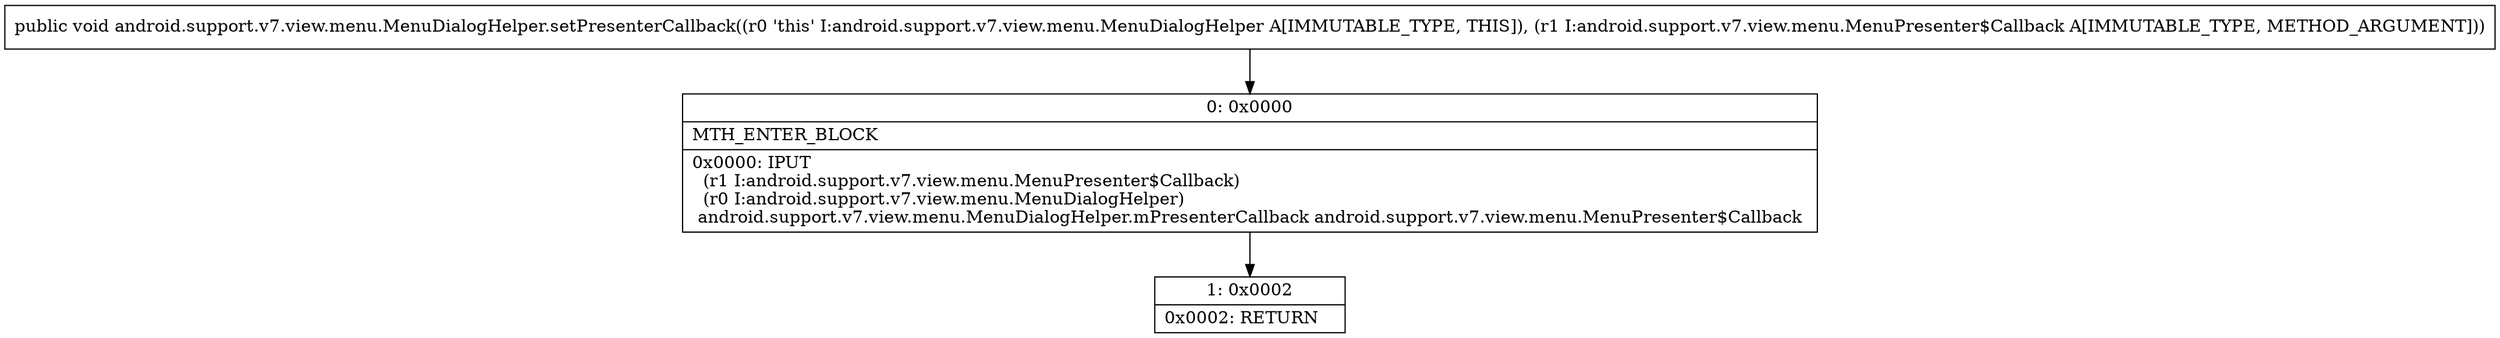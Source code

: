 digraph "CFG forandroid.support.v7.view.menu.MenuDialogHelper.setPresenterCallback(Landroid\/support\/v7\/view\/menu\/MenuPresenter$Callback;)V" {
Node_0 [shape=record,label="{0\:\ 0x0000|MTH_ENTER_BLOCK\l|0x0000: IPUT  \l  (r1 I:android.support.v7.view.menu.MenuPresenter$Callback)\l  (r0 I:android.support.v7.view.menu.MenuDialogHelper)\l android.support.v7.view.menu.MenuDialogHelper.mPresenterCallback android.support.v7.view.menu.MenuPresenter$Callback \l}"];
Node_1 [shape=record,label="{1\:\ 0x0002|0x0002: RETURN   \l}"];
MethodNode[shape=record,label="{public void android.support.v7.view.menu.MenuDialogHelper.setPresenterCallback((r0 'this' I:android.support.v7.view.menu.MenuDialogHelper A[IMMUTABLE_TYPE, THIS]), (r1 I:android.support.v7.view.menu.MenuPresenter$Callback A[IMMUTABLE_TYPE, METHOD_ARGUMENT])) }"];
MethodNode -> Node_0;
Node_0 -> Node_1;
}

